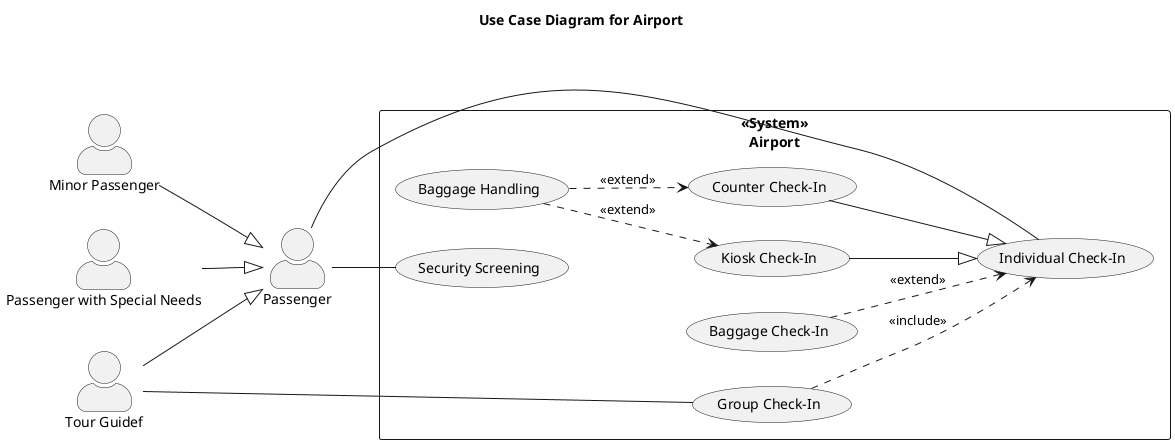 @startuml
title Use Case Diagram for Airport

left to right direction
skinparam packageStyle rectangle
skinparam actorStyle awesome

actor "Passenger with Special Needs" as passenger_with_special_needs
actor "Passenger" as passenger
actor "Tour Guidef" as tour_guidef
actor "Minor Passenger" as minor_passenger

rectangle "<<System>>\nAirport" as airport_boundary {

usecase "Baggage Handling" as baggage_handling
usecase "Kiosk Check-In" as kiosk_check_in
usecase "Counter Check-In" as counter_check_in
usecase "Security Screening" as security_screening
usecase "Baggage Check-In" as baggage_check_in
usecase "Individual Check-In" as individual_check_in
usecase "Group Check-In" as group_check_in

}

baggage_handling ..> kiosk_check_in : <<extend>>
baggage_handling ..> counter_check_in : <<extend>>
passenger -- security_screening
passenger -- individual_check_in
tour_guidef -- group_check_in
baggage_check_in ..> individual_check_in : <<extend>>
group_check_in ..> individual_check_in : <<include>>
kiosk_check_in --|> individual_check_in
counter_check_in --|> individual_check_in
passenger_with_special_needs --|> passenger
minor_passenger --|> passenger
tour_guidef --|> passenger
@enduml

